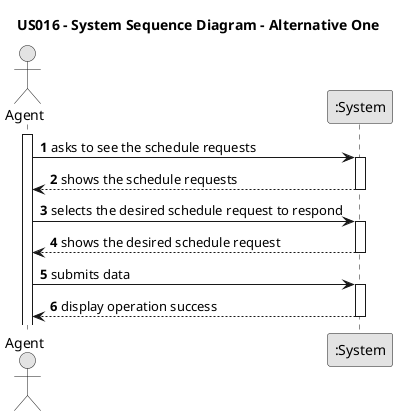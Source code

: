 @startuml

skinparam monochrome true
skinparam packageStyle rectangle
skinparam shadowing false

title US016 - System Sequence Diagram - Alternative One

autonumber

actor "Agent" as Agent
participant ":System" as System

activate Agent

Agent -> System : asks to see the schedule requests
activate System

System --> Agent : shows the schedule requests
deactivate System

Agent -> System : selects the desired schedule request to respond
activate System

System --> Agent : shows the desired schedule request
deactivate System

Agent -> System : submits data
activate System

System --> Agent : display operation success
deactivate System

@enduml